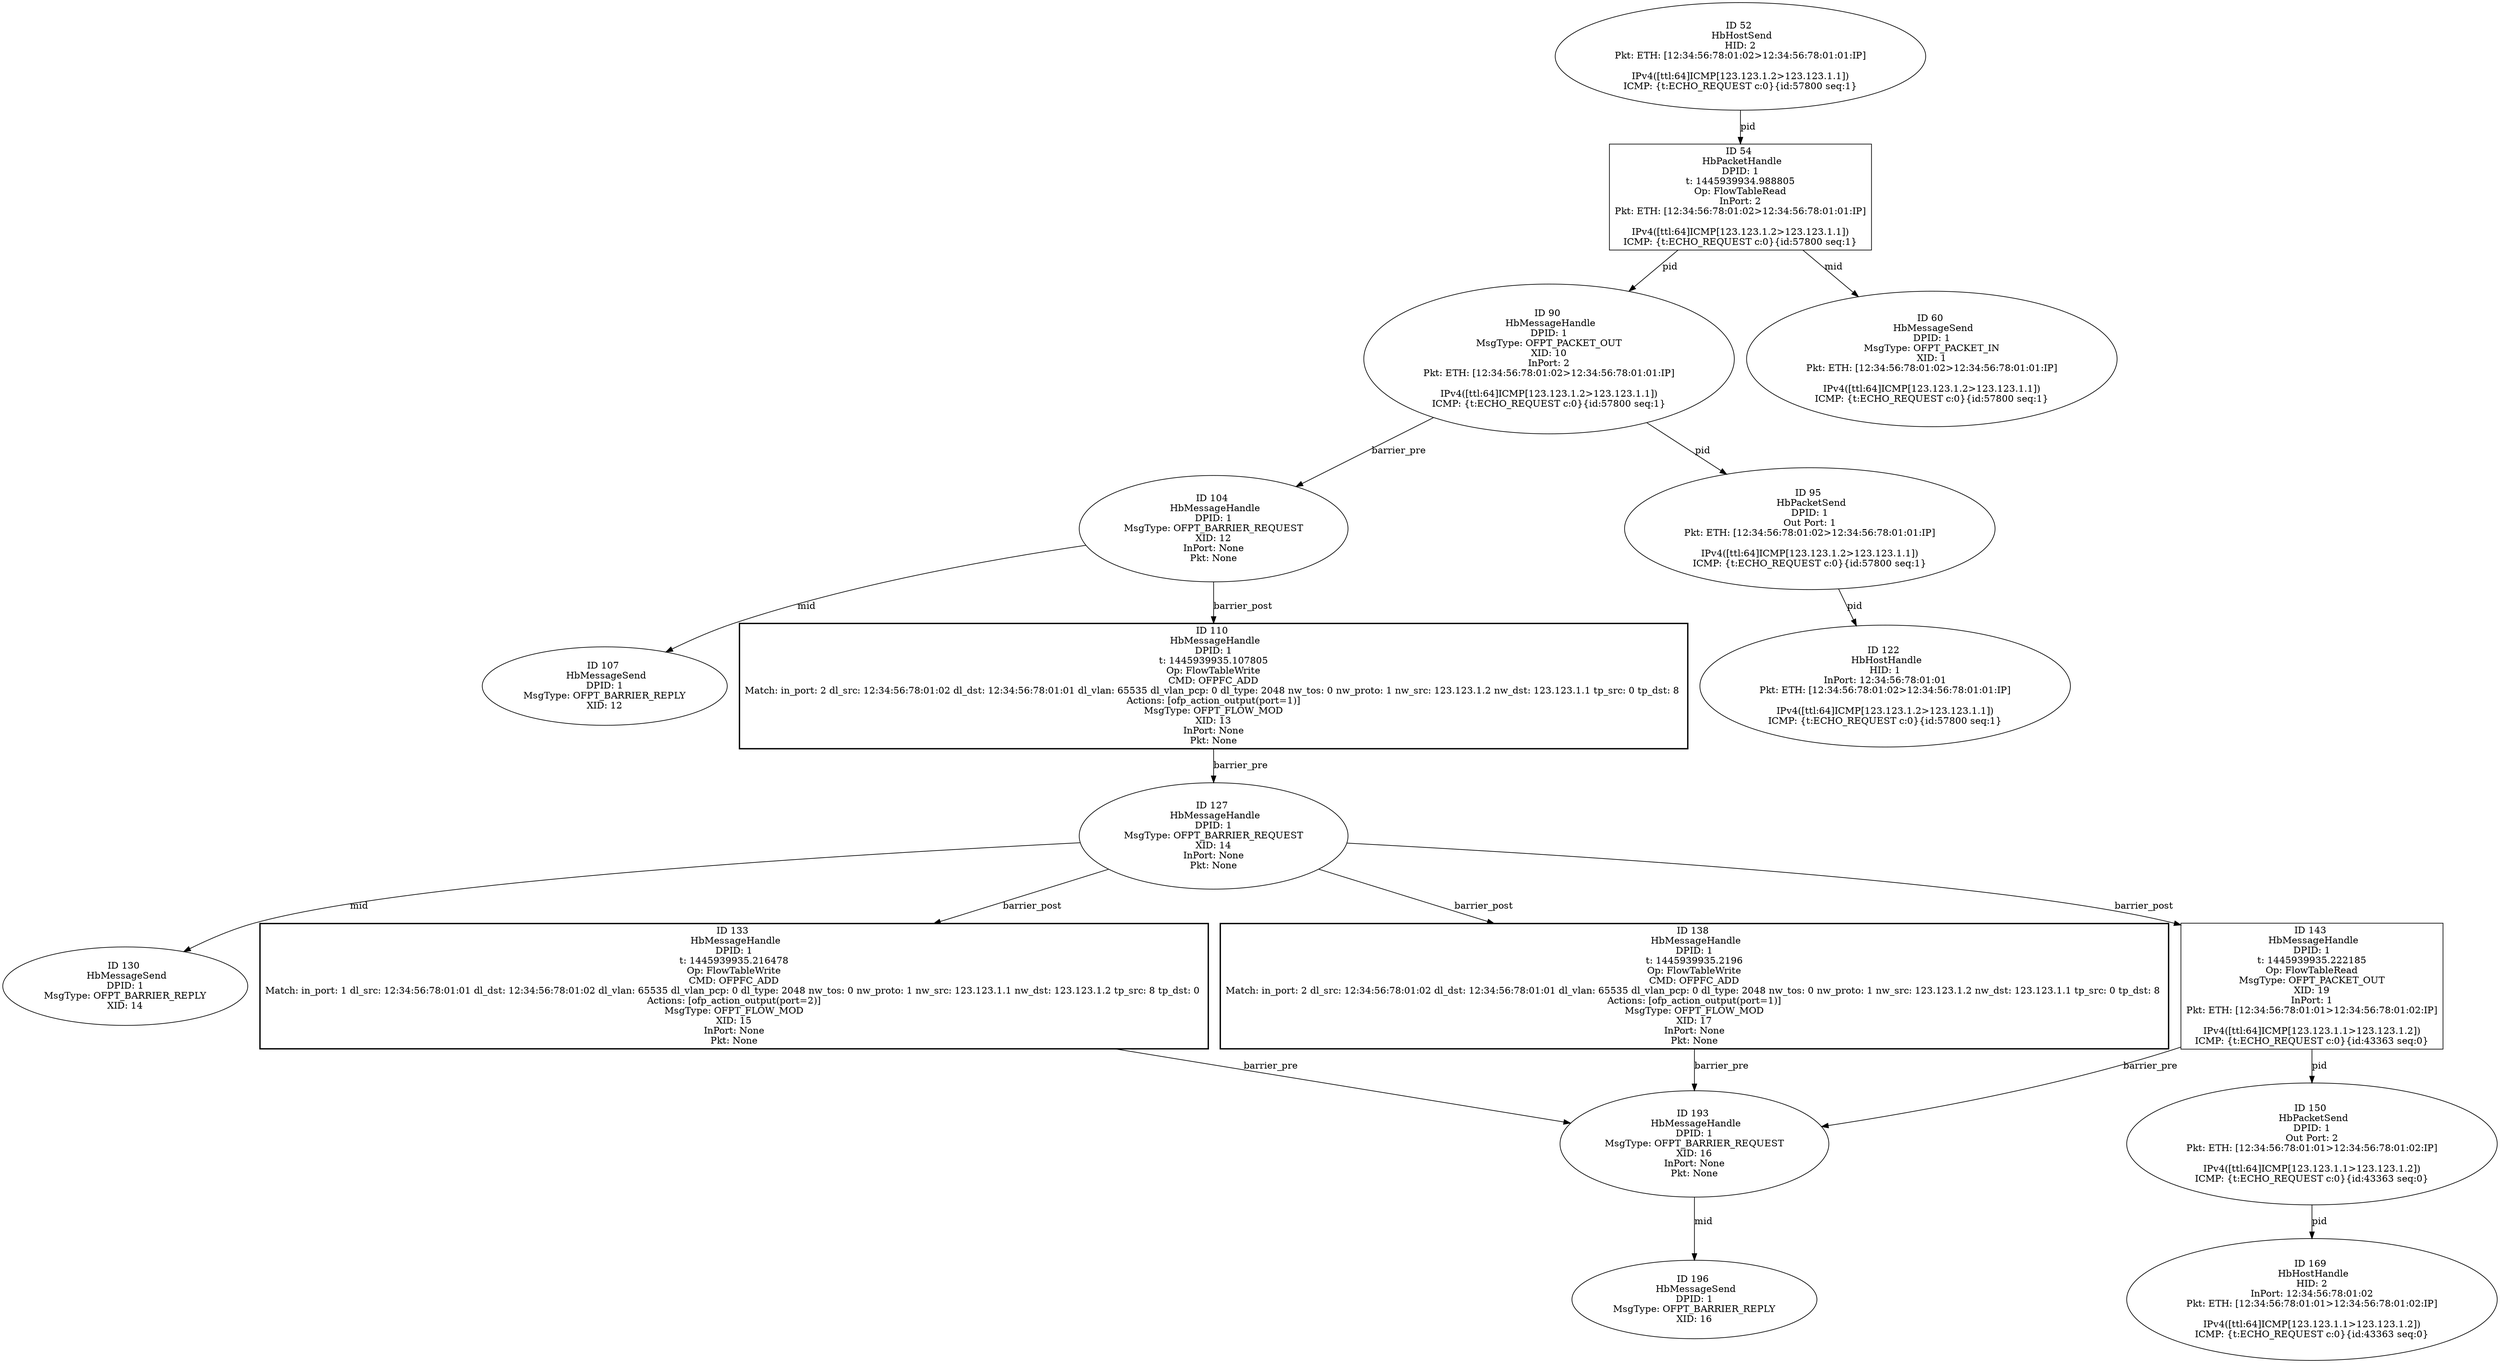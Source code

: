 strict digraph G {
193 [shape=oval, event=<hb_events.HbMessageHandle object at 0x1077ca290>, label="ID 193 
 HbMessageHandle
DPID: 1
MsgType: OFPT_BARRIER_REQUEST
XID: 16
InPort: None
Pkt: None"];
130 [shape=oval, event=<hb_events.HbMessageSend object at 0x1077a2fd0>, label="ID 130 
 HbMessageSend
DPID: 1
MsgType: OFPT_BARRIER_REPLY
XID: 14"];
196 [shape=oval, event=<hb_events.HbMessageSend object at 0x1077ca210>, label="ID 196 
 HbMessageSend
DPID: 1
MsgType: OFPT_BARRIER_REPLY
XID: 16"];
133 [shape=box, style=bold, event=<hb_events.HbMessageHandle object at 0x1077a61d0>, label="ID 133 
 HbMessageHandle
DPID: 1
t: 1445939935.216478
Op: FlowTableWrite
CMD: OFPFC_ADD
Match: in_port: 1 dl_src: 12:34:56:78:01:01 dl_dst: 12:34:56:78:01:02 dl_vlan: 65535 dl_vlan_pcp: 0 dl_type: 2048 nw_tos: 0 nw_proto: 1 nw_src: 123.123.1.1 nw_dst: 123.123.1.2 tp_src: 8 tp_dst: 0 
Actions: [ofp_action_output(port=2)]
MsgType: OFPT_FLOW_MOD
XID: 15
InPort: None
Pkt: None"];
104 [shape=oval, event=<hb_events.HbMessageHandle object at 0x10779ab90>, label="ID 104 
 HbMessageHandle
DPID: 1
MsgType: OFPT_BARRIER_REQUEST
XID: 12
InPort: None
Pkt: None"];
169 [shape=oval, event=<hb_events.HbHostHandle object at 0x1077bf290>, label="ID 169 
 HbHostHandle
HID: 2
InPort: 12:34:56:78:01:02
Pkt: ETH: [12:34:56:78:01:01>12:34:56:78:01:02:IP]

IPv4([ttl:64]ICMP[123.123.1.1>123.123.1.2])
ICMP: {t:ECHO_REQUEST c:0}{id:43363 seq:0}"];
138 [shape=box, style=bold, event=<hb_events.HbMessageHandle object at 0x1077a63d0>, label="ID 138 
 HbMessageHandle
DPID: 1
t: 1445939935.2196
Op: FlowTableWrite
CMD: OFPFC_ADD
Match: in_port: 2 dl_src: 12:34:56:78:01:02 dl_dst: 12:34:56:78:01:01 dl_vlan: 65535 dl_vlan_pcp: 0 dl_type: 2048 nw_tos: 0 nw_proto: 1 nw_src: 123.123.1.2 nw_dst: 123.123.1.1 tp_src: 0 tp_dst: 8 
Actions: [ofp_action_output(port=1)]
MsgType: OFPT_FLOW_MOD
XID: 17
InPort: None
Pkt: None"];
107 [shape=oval, event=<hb_events.HbMessageSend object at 0x10779ae90>, label="ID 107 
 HbMessageSend
DPID: 1
MsgType: OFPT_BARRIER_REPLY
XID: 12"];
110 [shape=box, style=bold, event=<hb_events.HbMessageHandle object at 0x1077a2450>, label="ID 110 
 HbMessageHandle
DPID: 1
t: 1445939935.107805
Op: FlowTableWrite
CMD: OFPFC_ADD
Match: in_port: 2 dl_src: 12:34:56:78:01:02 dl_dst: 12:34:56:78:01:01 dl_vlan: 65535 dl_vlan_pcp: 0 dl_type: 2048 nw_tos: 0 nw_proto: 1 nw_src: 123.123.1.2 nw_dst: 123.123.1.1 tp_src: 0 tp_dst: 8 
Actions: [ofp_action_output(port=1)]
MsgType: OFPT_FLOW_MOD
XID: 13
InPort: None
Pkt: None"];
143 [shape=box, event=<hb_events.HbMessageHandle object at 0x1077a6510>, label="ID 143 
 HbMessageHandle
DPID: 1
t: 1445939935.222185
Op: FlowTableRead
MsgType: OFPT_PACKET_OUT
XID: 19
InPort: 1
Pkt: ETH: [12:34:56:78:01:01>12:34:56:78:01:02:IP]

IPv4([ttl:64]ICMP[123.123.1.1>123.123.1.2])
ICMP: {t:ECHO_REQUEST c:0}{id:43363 seq:0}"];
52 [shape=oval, event=<hb_events.HbHostSend object at 0x107785b90>, label="ID 52 
 HbHostSend
HID: 2
Pkt: ETH: [12:34:56:78:01:02>12:34:56:78:01:01:IP]

IPv4([ttl:64]ICMP[123.123.1.2>123.123.1.1])
ICMP: {t:ECHO_REQUEST c:0}{id:57800 seq:1}"];
54 [shape=box, event=<hb_events.HbPacketHandle object at 0x107785dd0>, label="ID 54 
 HbPacketHandle
DPID: 1
t: 1445939934.988805
Op: FlowTableRead
InPort: 2
Pkt: ETH: [12:34:56:78:01:02>12:34:56:78:01:01:IP]

IPv4([ttl:64]ICMP[123.123.1.2>123.123.1.1])
ICMP: {t:ECHO_REQUEST c:0}{id:57800 seq:1}"];
90 [shape=oval, event=<hb_events.HbMessageHandle object at 0x10779a3d0>, label="ID 90 
 HbMessageHandle
DPID: 1
MsgType: OFPT_PACKET_OUT
XID: 10
InPort: 2
Pkt: ETH: [12:34:56:78:01:02>12:34:56:78:01:01:IP]

IPv4([ttl:64]ICMP[123.123.1.2>123.123.1.1])
ICMP: {t:ECHO_REQUEST c:0}{id:57800 seq:1}"];
127 [shape=oval, event=<hb_events.HbMessageHandle object at 0x1077a2f50>, label="ID 127 
 HbMessageHandle
DPID: 1
MsgType: OFPT_BARRIER_REQUEST
XID: 14
InPort: None
Pkt: None"];
60 [shape=oval, event=<hb_events.HbMessageSend object at 0x107796710>, label="ID 60 
 HbMessageSend
DPID: 1
MsgType: OFPT_PACKET_IN
XID: 1
Pkt: ETH: [12:34:56:78:01:02>12:34:56:78:01:01:IP]

IPv4([ttl:64]ICMP[123.123.1.2>123.123.1.1])
ICMP: {t:ECHO_REQUEST c:0}{id:57800 seq:1}"];
122 [shape=oval, event=<hb_events.HbHostHandle object at 0x1077a2410>, label="ID 122 
 HbHostHandle
HID: 1
InPort: 12:34:56:78:01:01
Pkt: ETH: [12:34:56:78:01:02>12:34:56:78:01:01:IP]

IPv4([ttl:64]ICMP[123.123.1.2>123.123.1.1])
ICMP: {t:ECHO_REQUEST c:0}{id:57800 seq:1}"];
150 [shape=oval, event=<hb_events.HbPacketSend object at 0x1077b1910>, label="ID 150 
 HbPacketSend
DPID: 1
Out Port: 2
Pkt: ETH: [12:34:56:78:01:01>12:34:56:78:01:02:IP]

IPv4([ttl:64]ICMP[123.123.1.1>123.123.1.2])
ICMP: {t:ECHO_REQUEST c:0}{id:43363 seq:0}"];
95 [shape=oval, event=<hb_events.HbPacketSend object at 0x10779a8d0>, label="ID 95 
 HbPacketSend
DPID: 1
Out Port: 1
Pkt: ETH: [12:34:56:78:01:02>12:34:56:78:01:01:IP]

IPv4([ttl:64]ICMP[123.123.1.2>123.123.1.1])
ICMP: {t:ECHO_REQUEST c:0}{id:57800 seq:1}"];
193 -> 196  [rel=mid, label=mid];
133 -> 193  [rel=barrier_pre, label=barrier_pre];
104 -> 107  [rel=mid, label=mid];
104 -> 110  [rel=barrier_post, label=barrier_post];
138 -> 193  [rel=barrier_pre, label=barrier_pre];
110 -> 127  [rel=barrier_pre, label=barrier_pre];
143 -> 193  [rel=barrier_pre, label=barrier_pre];
143 -> 150  [rel=pid, label=pid];
52 -> 54  [rel=pid, label=pid];
54 -> 90  [rel=pid, label=pid];
54 -> 60  [rel=mid, label=mid];
90 -> 104  [rel=barrier_pre, label=barrier_pre];
90 -> 95  [rel=pid, label=pid];
95 -> 122  [rel=pid, label=pid];
150 -> 169  [rel=pid, label=pid];
127 -> 130  [rel=mid, label=mid];
127 -> 133  [rel=barrier_post, label=barrier_post];
127 -> 138  [rel=barrier_post, label=barrier_post];
127 -> 143  [rel=barrier_post, label=barrier_post];
}
